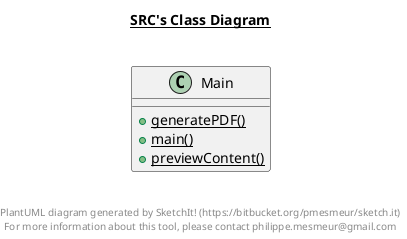 @startuml

title __SRC's Class Diagram__\n


    class Main {
        {static} + generatePDF()
        {static} + main()
        {static} + previewContent()
    }

  



right footer


PlantUML diagram generated by SketchIt! (https://bitbucket.org/pmesmeur/sketch.it)
For more information about this tool, please contact philippe.mesmeur@gmail.com
endfooter

@enduml
